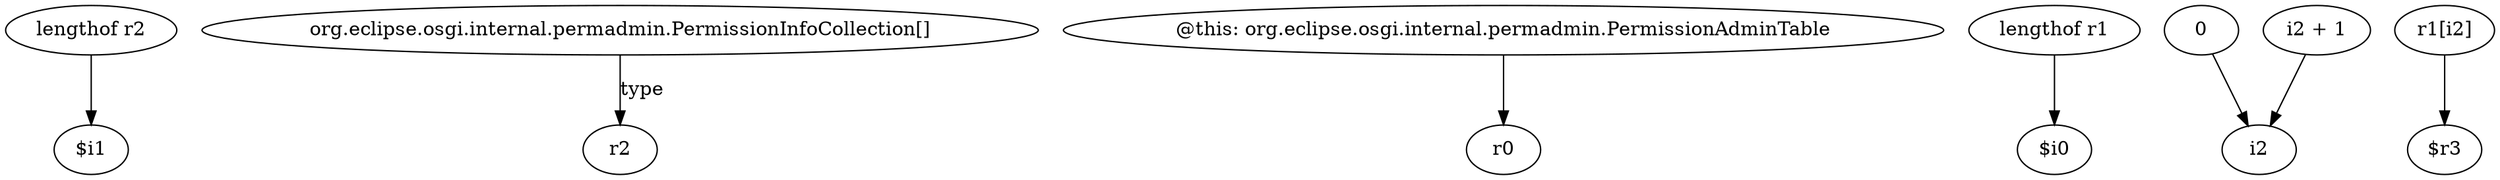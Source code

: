 digraph g {
0[label="lengthof r2"]
1[label="$i1"]
0->1[label=""]
2[label="org.eclipse.osgi.internal.permadmin.PermissionInfoCollection[]"]
3[label="r2"]
2->3[label="type"]
4[label="@this: org.eclipse.osgi.internal.permadmin.PermissionAdminTable"]
5[label="r0"]
4->5[label=""]
6[label="lengthof r1"]
7[label="$i0"]
6->7[label=""]
8[label="0"]
9[label="i2"]
8->9[label=""]
10[label="r1[i2]"]
11[label="$r3"]
10->11[label=""]
12[label="i2 + 1"]
12->9[label=""]
}